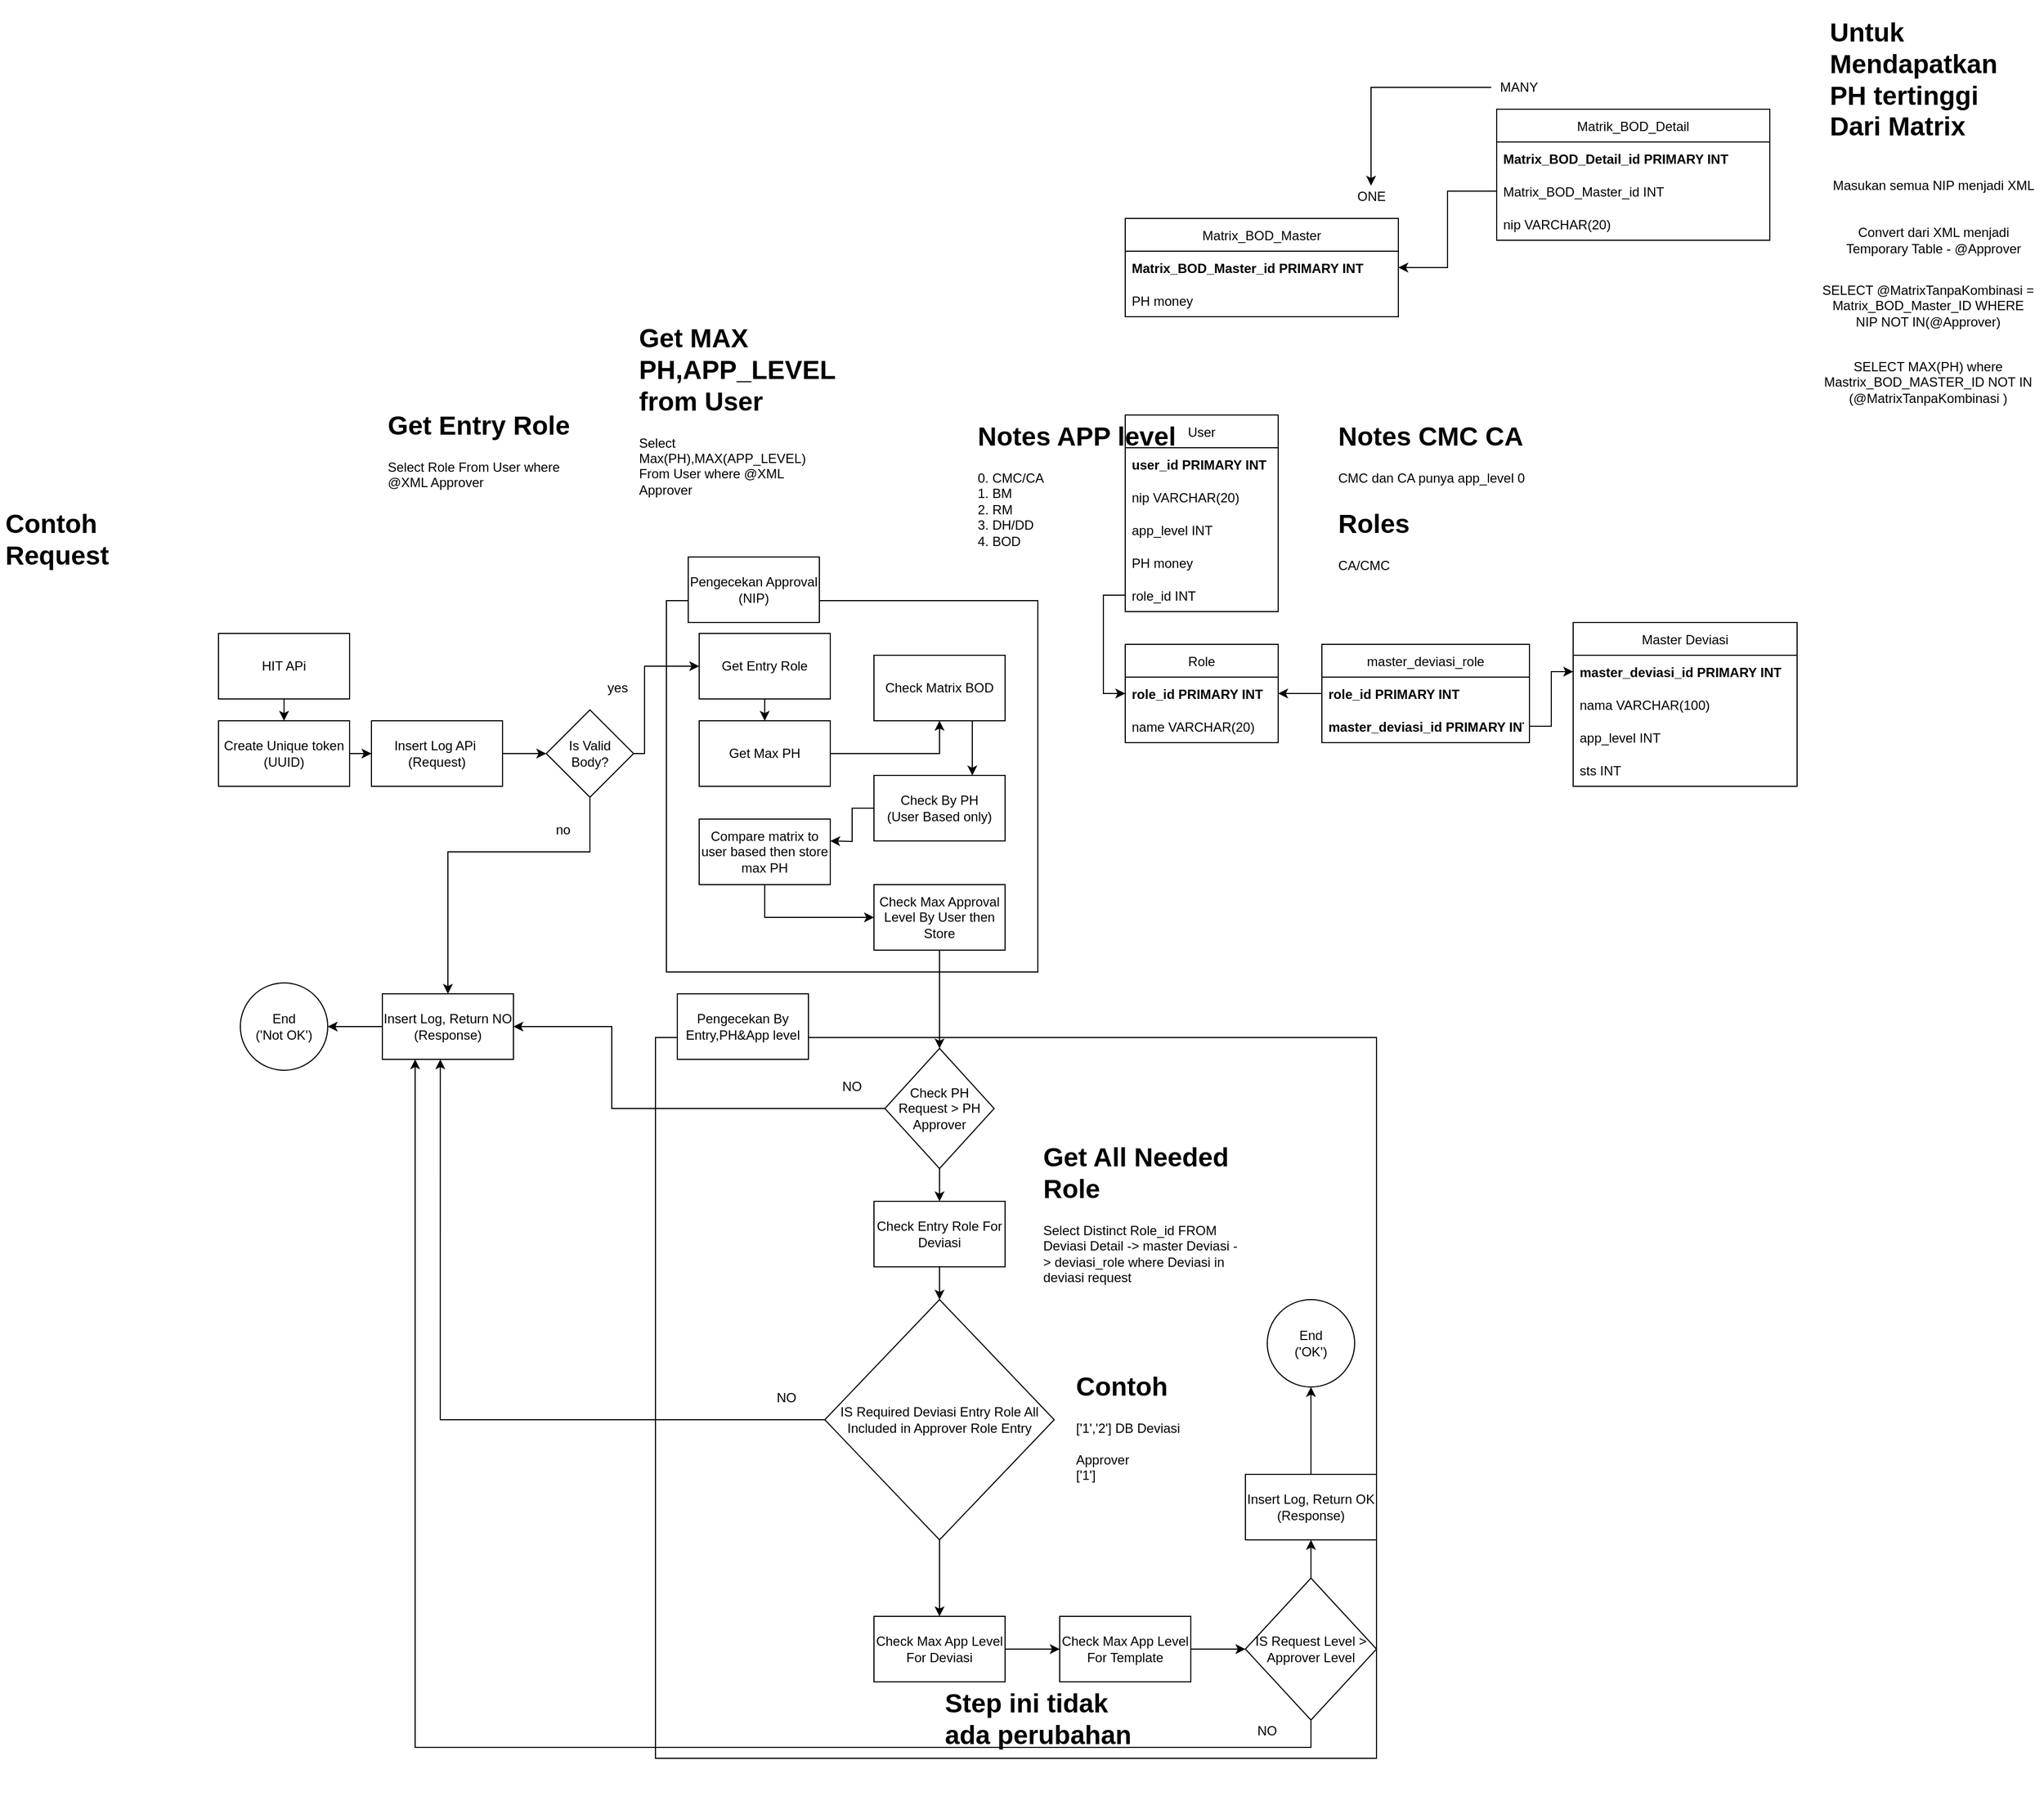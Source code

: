<mxfile version="17.4.0" type="github">
  <diagram id="iiRm37w-VX7AsoGizNBL" name="Page-1">
    <mxGraphModel dx="2272" dy="1932" grid="1" gridSize="10" guides="1" tooltips="1" connect="1" arrows="1" fold="1" page="1" pageScale="1" pageWidth="850" pageHeight="1100" math="0" shadow="0">
      <root>
        <mxCell id="0" />
        <mxCell id="1" parent="0" />
        <mxCell id="pm9xN6t0t-_ZDv9CtfRk-34" value="" style="whiteSpace=wrap;html=1;aspect=fixed;" vertex="1" parent="1">
          <mxGeometry x="450" y="440" width="660" height="660" as="geometry" />
        </mxCell>
        <mxCell id="pm9xN6t0t-_ZDv9CtfRk-31" value="" style="whiteSpace=wrap;html=1;aspect=fixed;" vertex="1" parent="1">
          <mxGeometry x="460" y="40" width="340" height="340" as="geometry" />
        </mxCell>
        <mxCell id="pm9xN6t0t-_ZDv9CtfRk-13" style="edgeStyle=orthogonalEdgeStyle;rounded=0;orthogonalLoop=1;jettySize=auto;html=1;" edge="1" parent="1" source="pm9xN6t0t-_ZDv9CtfRk-1" target="pm9xN6t0t-_ZDv9CtfRk-10">
          <mxGeometry relative="1" as="geometry" />
        </mxCell>
        <mxCell id="pm9xN6t0t-_ZDv9CtfRk-1" value="HIT APi" style="rounded=0;whiteSpace=wrap;html=1;" vertex="1" parent="1">
          <mxGeometry x="50" y="70" width="120" height="60" as="geometry" />
        </mxCell>
        <mxCell id="pm9xN6t0t-_ZDv9CtfRk-9" style="edgeStyle=orthogonalEdgeStyle;rounded=0;orthogonalLoop=1;jettySize=auto;html=1;" edge="1" parent="1" source="pm9xN6t0t-_ZDv9CtfRk-2" target="pm9xN6t0t-_ZDv9CtfRk-3">
          <mxGeometry relative="1" as="geometry" />
        </mxCell>
        <mxCell id="pm9xN6t0t-_ZDv9CtfRk-2" value="Get Entry Role" style="rounded=0;whiteSpace=wrap;html=1;" vertex="1" parent="1">
          <mxGeometry x="490" y="70" width="120" height="60" as="geometry" />
        </mxCell>
        <mxCell id="pm9xN6t0t-_ZDv9CtfRk-5" style="edgeStyle=orthogonalEdgeStyle;rounded=0;orthogonalLoop=1;jettySize=auto;html=1;entryX=0.5;entryY=1;entryDx=0;entryDy=0;" edge="1" parent="1" source="pm9xN6t0t-_ZDv9CtfRk-3" target="pm9xN6t0t-_ZDv9CtfRk-4">
          <mxGeometry relative="1" as="geometry" />
        </mxCell>
        <mxCell id="pm9xN6t0t-_ZDv9CtfRk-3" value="Get Max PH" style="rounded=0;whiteSpace=wrap;html=1;" vertex="1" parent="1">
          <mxGeometry x="490" y="150" width="120" height="60" as="geometry" />
        </mxCell>
        <mxCell id="pm9xN6t0t-_ZDv9CtfRk-8" style="edgeStyle=orthogonalEdgeStyle;rounded=0;orthogonalLoop=1;jettySize=auto;html=1;" edge="1" parent="1" source="pm9xN6t0t-_ZDv9CtfRk-4" target="pm9xN6t0t-_ZDv9CtfRk-6">
          <mxGeometry relative="1" as="geometry">
            <Array as="points">
              <mxPoint x="740" y="180" />
              <mxPoint x="740" y="180" />
            </Array>
          </mxGeometry>
        </mxCell>
        <mxCell id="pm9xN6t0t-_ZDv9CtfRk-4" value="Check Matrix BOD" style="rounded=0;whiteSpace=wrap;html=1;" vertex="1" parent="1">
          <mxGeometry x="650" y="90" width="120" height="60" as="geometry" />
        </mxCell>
        <mxCell id="pm9xN6t0t-_ZDv9CtfRk-26" style="edgeStyle=orthogonalEdgeStyle;rounded=0;orthogonalLoop=1;jettySize=auto;html=1;" edge="1" parent="1" source="pm9xN6t0t-_ZDv9CtfRk-6">
          <mxGeometry relative="1" as="geometry">
            <mxPoint x="610" y="260" as="targetPoint" />
          </mxGeometry>
        </mxCell>
        <mxCell id="pm9xN6t0t-_ZDv9CtfRk-6" value="Check By PH&lt;br&gt;(User Based only)" style="rounded=0;whiteSpace=wrap;html=1;" vertex="1" parent="1">
          <mxGeometry x="650" y="200" width="120" height="60" as="geometry" />
        </mxCell>
        <mxCell id="pm9xN6t0t-_ZDv9CtfRk-12" style="edgeStyle=orthogonalEdgeStyle;rounded=0;orthogonalLoop=1;jettySize=auto;html=1;" edge="1" parent="1" source="pm9xN6t0t-_ZDv9CtfRk-10" target="pm9xN6t0t-_ZDv9CtfRk-11">
          <mxGeometry relative="1" as="geometry" />
        </mxCell>
        <mxCell id="pm9xN6t0t-_ZDv9CtfRk-10" value="Create Unique token&lt;br&gt;(UUID)" style="rounded=0;whiteSpace=wrap;html=1;" vertex="1" parent="1">
          <mxGeometry x="50" y="150" width="120" height="60" as="geometry" />
        </mxCell>
        <mxCell id="pm9xN6t0t-_ZDv9CtfRk-16" style="edgeStyle=orthogonalEdgeStyle;rounded=0;orthogonalLoop=1;jettySize=auto;html=1;" edge="1" parent="1" source="pm9xN6t0t-_ZDv9CtfRk-11" target="pm9xN6t0t-_ZDv9CtfRk-15">
          <mxGeometry relative="1" as="geometry" />
        </mxCell>
        <mxCell id="pm9xN6t0t-_ZDv9CtfRk-11" value="Insert Log APi&amp;nbsp;&lt;br&gt;(Request)" style="rounded=0;whiteSpace=wrap;html=1;" vertex="1" parent="1">
          <mxGeometry x="190" y="150" width="120" height="60" as="geometry" />
        </mxCell>
        <mxCell id="pm9xN6t0t-_ZDv9CtfRk-22" style="edgeStyle=orthogonalEdgeStyle;rounded=0;orthogonalLoop=1;jettySize=auto;html=1;entryX=0.5;entryY=0;entryDx=0;entryDy=0;" edge="1" parent="1" source="pm9xN6t0t-_ZDv9CtfRk-15" target="pm9xN6t0t-_ZDv9CtfRk-20">
          <mxGeometry relative="1" as="geometry">
            <Array as="points">
              <mxPoint x="390" y="270" />
              <mxPoint x="260" y="270" />
            </Array>
          </mxGeometry>
        </mxCell>
        <mxCell id="pm9xN6t0t-_ZDv9CtfRk-24" style="edgeStyle=orthogonalEdgeStyle;rounded=0;orthogonalLoop=1;jettySize=auto;html=1;entryX=0;entryY=0.5;entryDx=0;entryDy=0;" edge="1" parent="1" source="pm9xN6t0t-_ZDv9CtfRk-15" target="pm9xN6t0t-_ZDv9CtfRk-2">
          <mxGeometry relative="1" as="geometry">
            <Array as="points">
              <mxPoint x="440" y="180" />
              <mxPoint x="440" y="100" />
            </Array>
          </mxGeometry>
        </mxCell>
        <mxCell id="pm9xN6t0t-_ZDv9CtfRk-15" value="Is Valid &lt;br&gt;Body?" style="rhombus;whiteSpace=wrap;html=1;" vertex="1" parent="1">
          <mxGeometry x="350" y="140" width="80" height="80" as="geometry" />
        </mxCell>
        <mxCell id="pm9xN6t0t-_ZDv9CtfRk-18" value="yes" style="text;html=1;align=center;verticalAlign=middle;resizable=0;points=[];autosize=1;strokeColor=none;fillColor=none;" vertex="1" parent="1">
          <mxGeometry x="400" y="110" width="30" height="20" as="geometry" />
        </mxCell>
        <mxCell id="pm9xN6t0t-_ZDv9CtfRk-19" value="End&lt;br&gt;(&#39;Not OK&#39;)" style="ellipse;whiteSpace=wrap;html=1;aspect=fixed;" vertex="1" parent="1">
          <mxGeometry x="70" y="390" width="80" height="80" as="geometry" />
        </mxCell>
        <mxCell id="pm9xN6t0t-_ZDv9CtfRk-21" style="edgeStyle=orthogonalEdgeStyle;rounded=0;orthogonalLoop=1;jettySize=auto;html=1;" edge="1" parent="1" source="pm9xN6t0t-_ZDv9CtfRk-20" target="pm9xN6t0t-_ZDv9CtfRk-19">
          <mxGeometry relative="1" as="geometry" />
        </mxCell>
        <mxCell id="pm9xN6t0t-_ZDv9CtfRk-20" value="Insert Log, Return NO (Response)" style="rounded=0;whiteSpace=wrap;html=1;" vertex="1" parent="1">
          <mxGeometry x="200" y="400" width="120" height="60" as="geometry" />
        </mxCell>
        <mxCell id="pm9xN6t0t-_ZDv9CtfRk-23" value="no&lt;br&gt;" style="text;html=1;align=center;verticalAlign=middle;resizable=0;points=[];autosize=1;strokeColor=none;fillColor=none;" vertex="1" parent="1">
          <mxGeometry x="350" y="240" width="30" height="20" as="geometry" />
        </mxCell>
        <mxCell id="pm9xN6t0t-_ZDv9CtfRk-30" style="edgeStyle=orthogonalEdgeStyle;rounded=0;orthogonalLoop=1;jettySize=auto;html=1;" edge="1" parent="1" source="pm9xN6t0t-_ZDv9CtfRk-27" target="pm9xN6t0t-_ZDv9CtfRk-29">
          <mxGeometry relative="1" as="geometry">
            <Array as="points">
              <mxPoint x="550" y="330" />
            </Array>
          </mxGeometry>
        </mxCell>
        <mxCell id="pm9xN6t0t-_ZDv9CtfRk-27" value="Compare matrix to user based then store max PH" style="rounded=0;whiteSpace=wrap;html=1;" vertex="1" parent="1">
          <mxGeometry x="490" y="240" width="120" height="60" as="geometry" />
        </mxCell>
        <mxCell id="pm9xN6t0t-_ZDv9CtfRk-38" style="edgeStyle=orthogonalEdgeStyle;rounded=0;orthogonalLoop=1;jettySize=auto;html=1;" edge="1" parent="1" source="pm9xN6t0t-_ZDv9CtfRk-29" target="pm9xN6t0t-_ZDv9CtfRk-37">
          <mxGeometry relative="1" as="geometry" />
        </mxCell>
        <mxCell id="pm9xN6t0t-_ZDv9CtfRk-29" value="Check Max Approval Level By User then Store" style="rounded=0;whiteSpace=wrap;html=1;" vertex="1" parent="1">
          <mxGeometry x="650" y="300" width="120" height="60" as="geometry" />
        </mxCell>
        <mxCell id="pm9xN6t0t-_ZDv9CtfRk-32" value="Pengecekan Approval (NIP)" style="rounded=0;whiteSpace=wrap;html=1;" vertex="1" parent="1">
          <mxGeometry x="480" width="120" height="60" as="geometry" />
        </mxCell>
        <mxCell id="pm9xN6t0t-_ZDv9CtfRk-35" value="Pengecekan By Entry,PH&amp;amp;App level" style="rounded=0;whiteSpace=wrap;html=1;" vertex="1" parent="1">
          <mxGeometry x="470" y="400" width="120" height="60" as="geometry" />
        </mxCell>
        <mxCell id="pm9xN6t0t-_ZDv9CtfRk-39" style="edgeStyle=orthogonalEdgeStyle;rounded=0;orthogonalLoop=1;jettySize=auto;html=1;" edge="1" parent="1" source="pm9xN6t0t-_ZDv9CtfRk-37" target="pm9xN6t0t-_ZDv9CtfRk-20">
          <mxGeometry relative="1" as="geometry">
            <Array as="points">
              <mxPoint x="410" y="505" />
              <mxPoint x="410" y="430" />
            </Array>
          </mxGeometry>
        </mxCell>
        <mxCell id="pm9xN6t0t-_ZDv9CtfRk-44" style="edgeStyle=orthogonalEdgeStyle;rounded=0;orthogonalLoop=1;jettySize=auto;html=1;" edge="1" parent="1" source="pm9xN6t0t-_ZDv9CtfRk-37" target="pm9xN6t0t-_ZDv9CtfRk-43">
          <mxGeometry relative="1" as="geometry" />
        </mxCell>
        <mxCell id="pm9xN6t0t-_ZDv9CtfRk-37" value="&lt;span&gt;Check PH Request &amp;gt; PH Approver&lt;/span&gt;" style="rhombus;whiteSpace=wrap;html=1;" vertex="1" parent="1">
          <mxGeometry x="660" y="450" width="100" height="110" as="geometry" />
        </mxCell>
        <mxCell id="pm9xN6t0t-_ZDv9CtfRk-40" value="NO" style="text;html=1;strokeColor=none;fillColor=none;align=center;verticalAlign=middle;whiteSpace=wrap;rounded=0;" vertex="1" parent="1">
          <mxGeometry x="600" y="470" width="60" height="30" as="geometry" />
        </mxCell>
        <mxCell id="pm9xN6t0t-_ZDv9CtfRk-46" style="edgeStyle=orthogonalEdgeStyle;rounded=0;orthogonalLoop=1;jettySize=auto;html=1;" edge="1" parent="1" source="pm9xN6t0t-_ZDv9CtfRk-43" target="pm9xN6t0t-_ZDv9CtfRk-45">
          <mxGeometry relative="1" as="geometry" />
        </mxCell>
        <mxCell id="pm9xN6t0t-_ZDv9CtfRk-43" value="Check Entry Role For Deviasi" style="rounded=0;whiteSpace=wrap;html=1;" vertex="1" parent="1">
          <mxGeometry x="650" y="590" width="120" height="60" as="geometry" />
        </mxCell>
        <mxCell id="pm9xN6t0t-_ZDv9CtfRk-47" style="edgeStyle=orthogonalEdgeStyle;rounded=0;orthogonalLoop=1;jettySize=auto;html=1;entryX=0.442;entryY=1;entryDx=0;entryDy=0;entryPerimeter=0;" edge="1" parent="1" source="pm9xN6t0t-_ZDv9CtfRk-45" target="pm9xN6t0t-_ZDv9CtfRk-20">
          <mxGeometry relative="1" as="geometry" />
        </mxCell>
        <mxCell id="pm9xN6t0t-_ZDv9CtfRk-51" style="edgeStyle=orthogonalEdgeStyle;rounded=0;orthogonalLoop=1;jettySize=auto;html=1;" edge="1" parent="1" source="pm9xN6t0t-_ZDv9CtfRk-45" target="pm9xN6t0t-_ZDv9CtfRk-50">
          <mxGeometry relative="1" as="geometry" />
        </mxCell>
        <mxCell id="pm9xN6t0t-_ZDv9CtfRk-45" value="&lt;span&gt;IS Required Deviasi Entry Role All Included in Approver Role Entry&lt;/span&gt;" style="rhombus;whiteSpace=wrap;html=1;" vertex="1" parent="1">
          <mxGeometry x="605" y="680" width="210" height="220" as="geometry" />
        </mxCell>
        <mxCell id="pm9xN6t0t-_ZDv9CtfRk-48" value="NO" style="text;html=1;strokeColor=none;fillColor=none;align=center;verticalAlign=middle;whiteSpace=wrap;rounded=0;" vertex="1" parent="1">
          <mxGeometry x="540" y="755" width="60" height="30" as="geometry" />
        </mxCell>
        <mxCell id="pm9xN6t0t-_ZDv9CtfRk-49" value="&lt;h1&gt;Contoh&lt;/h1&gt;&lt;div&gt;[&#39;1&#39;,&#39;2&#39;] DB Deviasi&lt;/div&gt;&lt;div&gt;&lt;br&gt;&lt;/div&gt;&lt;div&gt;Approver&lt;/div&gt;&lt;div&gt;[&#39;1&#39;]&lt;/div&gt;" style="text;html=1;strokeColor=none;fillColor=none;spacing=5;spacingTop=-20;whiteSpace=wrap;overflow=hidden;rounded=0;" vertex="1" parent="1">
          <mxGeometry x="830" y="740" width="190" height="120" as="geometry" />
        </mxCell>
        <mxCell id="pm9xN6t0t-_ZDv9CtfRk-53" style="edgeStyle=orthogonalEdgeStyle;rounded=0;orthogonalLoop=1;jettySize=auto;html=1;" edge="1" parent="1" source="pm9xN6t0t-_ZDv9CtfRk-50" target="pm9xN6t0t-_ZDv9CtfRk-52">
          <mxGeometry relative="1" as="geometry" />
        </mxCell>
        <mxCell id="pm9xN6t0t-_ZDv9CtfRk-50" value="Check Max App Level For Deviasi" style="rounded=0;whiteSpace=wrap;html=1;" vertex="1" parent="1">
          <mxGeometry x="650" y="970" width="120" height="60" as="geometry" />
        </mxCell>
        <mxCell id="pm9xN6t0t-_ZDv9CtfRk-56" style="edgeStyle=orthogonalEdgeStyle;rounded=0;orthogonalLoop=1;jettySize=auto;html=1;" edge="1" parent="1" source="pm9xN6t0t-_ZDv9CtfRk-52" target="pm9xN6t0t-_ZDv9CtfRk-54">
          <mxGeometry relative="1" as="geometry" />
        </mxCell>
        <mxCell id="pm9xN6t0t-_ZDv9CtfRk-52" value="Check Max App Level For Template" style="rounded=0;whiteSpace=wrap;html=1;" vertex="1" parent="1">
          <mxGeometry x="820" y="970" width="120" height="60" as="geometry" />
        </mxCell>
        <mxCell id="pm9xN6t0t-_ZDv9CtfRk-57" style="edgeStyle=orthogonalEdgeStyle;rounded=0;orthogonalLoop=1;jettySize=auto;html=1;entryX=0.25;entryY=1;entryDx=0;entryDy=0;" edge="1" parent="1" source="pm9xN6t0t-_ZDv9CtfRk-54" target="pm9xN6t0t-_ZDv9CtfRk-20">
          <mxGeometry relative="1" as="geometry">
            <Array as="points">
              <mxPoint x="1050" y="1090" />
              <mxPoint x="230" y="1090" />
            </Array>
          </mxGeometry>
        </mxCell>
        <mxCell id="pm9xN6t0t-_ZDv9CtfRk-60" style="edgeStyle=orthogonalEdgeStyle;rounded=0;orthogonalLoop=1;jettySize=auto;html=1;entryX=0.5;entryY=1;entryDx=0;entryDy=0;" edge="1" parent="1" source="pm9xN6t0t-_ZDv9CtfRk-54" target="pm9xN6t0t-_ZDv9CtfRk-59">
          <mxGeometry relative="1" as="geometry" />
        </mxCell>
        <mxCell id="pm9xN6t0t-_ZDv9CtfRk-54" value="&lt;span&gt;IS Request Level &amp;gt; Approver Level&lt;/span&gt;" style="rhombus;whiteSpace=wrap;html=1;" vertex="1" parent="1">
          <mxGeometry x="990" y="935" width="120" height="130" as="geometry" />
        </mxCell>
        <mxCell id="pm9xN6t0t-_ZDv9CtfRk-58" value="NO" style="text;html=1;strokeColor=none;fillColor=none;align=center;verticalAlign=middle;whiteSpace=wrap;rounded=0;" vertex="1" parent="1">
          <mxGeometry x="980" y="1060" width="60" height="30" as="geometry" />
        </mxCell>
        <mxCell id="pm9xN6t0t-_ZDv9CtfRk-62" style="edgeStyle=orthogonalEdgeStyle;rounded=0;orthogonalLoop=1;jettySize=auto;html=1;" edge="1" parent="1" source="pm9xN6t0t-_ZDv9CtfRk-59" target="pm9xN6t0t-_ZDv9CtfRk-61">
          <mxGeometry relative="1" as="geometry" />
        </mxCell>
        <mxCell id="pm9xN6t0t-_ZDv9CtfRk-59" value="Insert Log, Return OK (Response)" style="rounded=0;whiteSpace=wrap;html=1;" vertex="1" parent="1">
          <mxGeometry x="990" y="840" width="120" height="60" as="geometry" />
        </mxCell>
        <mxCell id="pm9xN6t0t-_ZDv9CtfRk-61" value="End&lt;br&gt;(&#39;OK&#39;)" style="ellipse;whiteSpace=wrap;html=1;aspect=fixed;" vertex="1" parent="1">
          <mxGeometry x="1010" y="680" width="80" height="80" as="geometry" />
        </mxCell>
        <mxCell id="pm9xN6t0t-_ZDv9CtfRk-63" value="User" style="swimlane;fontStyle=0;childLayout=stackLayout;horizontal=1;startSize=30;horizontalStack=0;resizeParent=1;resizeParentMax=0;resizeLast=0;collapsible=1;marginBottom=0;" vertex="1" parent="1">
          <mxGeometry x="880" y="-130" width="140" height="180" as="geometry" />
        </mxCell>
        <mxCell id="pm9xN6t0t-_ZDv9CtfRk-64" value="user_id PRIMARY INT " style="text;strokeColor=none;fillColor=none;align=left;verticalAlign=middle;spacingLeft=4;spacingRight=4;overflow=hidden;points=[[0,0.5],[1,0.5]];portConstraint=eastwest;rotatable=0;fontStyle=1" vertex="1" parent="pm9xN6t0t-_ZDv9CtfRk-63">
          <mxGeometry y="30" width="140" height="30" as="geometry" />
        </mxCell>
        <mxCell id="pm9xN6t0t-_ZDv9CtfRk-65" value="nip VARCHAR(20)" style="text;strokeColor=none;fillColor=none;align=left;verticalAlign=middle;spacingLeft=4;spacingRight=4;overflow=hidden;points=[[0,0.5],[1,0.5]];portConstraint=eastwest;rotatable=0;" vertex="1" parent="pm9xN6t0t-_ZDv9CtfRk-63">
          <mxGeometry y="60" width="140" height="30" as="geometry" />
        </mxCell>
        <mxCell id="pm9xN6t0t-_ZDv9CtfRk-66" value="app_level INT" style="text;strokeColor=none;fillColor=none;align=left;verticalAlign=middle;spacingLeft=4;spacingRight=4;overflow=hidden;points=[[0,0.5],[1,0.5]];portConstraint=eastwest;rotatable=0;" vertex="1" parent="pm9xN6t0t-_ZDv9CtfRk-63">
          <mxGeometry y="90" width="140" height="30" as="geometry" />
        </mxCell>
        <mxCell id="pm9xN6t0t-_ZDv9CtfRk-69" value="PH money" style="text;strokeColor=none;fillColor=none;align=left;verticalAlign=middle;spacingLeft=4;spacingRight=4;overflow=hidden;points=[[0,0.5],[1,0.5]];portConstraint=eastwest;rotatable=0;" vertex="1" parent="pm9xN6t0t-_ZDv9CtfRk-63">
          <mxGeometry y="120" width="140" height="30" as="geometry" />
        </mxCell>
        <mxCell id="pm9xN6t0t-_ZDv9CtfRk-70" value="role_id INT" style="text;strokeColor=none;fillColor=none;align=left;verticalAlign=middle;spacingLeft=4;spacingRight=4;overflow=hidden;points=[[0,0.5],[1,0.5]];portConstraint=eastwest;rotatable=0;" vertex="1" parent="pm9xN6t0t-_ZDv9CtfRk-63">
          <mxGeometry y="150" width="140" height="30" as="geometry" />
        </mxCell>
        <mxCell id="pm9xN6t0t-_ZDv9CtfRk-68" value="&lt;h1&gt;Notes CMC CA&lt;/h1&gt;&lt;div&gt;CMC dan CA punya app_level 0&lt;/div&gt;" style="text;html=1;strokeColor=none;fillColor=none;spacing=5;spacingTop=-20;whiteSpace=wrap;overflow=hidden;rounded=0;" vertex="1" parent="1">
          <mxGeometry x="1070" y="-130" width="190" height="120" as="geometry" />
        </mxCell>
        <mxCell id="pm9xN6t0t-_ZDv9CtfRk-71" value="&lt;h1&gt;Notes APP level&lt;/h1&gt;&lt;div&gt;0. CMC/CA&lt;/div&gt;&lt;div&gt;1. BM&lt;/div&gt;&lt;div&gt;2. RM&lt;/div&gt;&lt;div&gt;3. DH/DD&lt;/div&gt;&lt;div&gt;4. BOD&lt;/div&gt;" style="text;html=1;strokeColor=none;fillColor=none;spacing=5;spacingTop=-20;whiteSpace=wrap;overflow=hidden;rounded=0;" vertex="1" parent="1">
          <mxGeometry x="740" y="-130" width="190" height="150" as="geometry" />
        </mxCell>
        <mxCell id="pm9xN6t0t-_ZDv9CtfRk-72" value="&lt;h1&gt;Roles&lt;/h1&gt;&lt;div&gt;CA/CMC&lt;/div&gt;" style="text;html=1;strokeColor=none;fillColor=none;spacing=5;spacingTop=-20;whiteSpace=wrap;overflow=hidden;rounded=0;" vertex="1" parent="1">
          <mxGeometry x="1070" y="-50" width="190" height="120" as="geometry" />
        </mxCell>
        <mxCell id="pm9xN6t0t-_ZDv9CtfRk-73" value="Role" style="swimlane;fontStyle=0;childLayout=stackLayout;horizontal=1;startSize=30;horizontalStack=0;resizeParent=1;resizeParentMax=0;resizeLast=0;collapsible=1;marginBottom=0;" vertex="1" parent="1">
          <mxGeometry x="880" y="80" width="140" height="90" as="geometry" />
        </mxCell>
        <mxCell id="pm9xN6t0t-_ZDv9CtfRk-74" value="role_id PRIMARY INT " style="text;strokeColor=none;fillColor=none;align=left;verticalAlign=middle;spacingLeft=4;spacingRight=4;overflow=hidden;points=[[0,0.5],[1,0.5]];portConstraint=eastwest;rotatable=0;fontStyle=1" vertex="1" parent="pm9xN6t0t-_ZDv9CtfRk-73">
          <mxGeometry y="30" width="140" height="30" as="geometry" />
        </mxCell>
        <mxCell id="pm9xN6t0t-_ZDv9CtfRk-75" value="name VARCHAR(20)" style="text;strokeColor=none;fillColor=none;align=left;verticalAlign=middle;spacingLeft=4;spacingRight=4;overflow=hidden;points=[[0,0.5],[1,0.5]];portConstraint=eastwest;rotatable=0;" vertex="1" parent="pm9xN6t0t-_ZDv9CtfRk-73">
          <mxGeometry y="60" width="140" height="30" as="geometry" />
        </mxCell>
        <mxCell id="pm9xN6t0t-_ZDv9CtfRk-79" style="edgeStyle=orthogonalEdgeStyle;rounded=0;orthogonalLoop=1;jettySize=auto;html=1;entryX=0;entryY=0.5;entryDx=0;entryDy=0;" edge="1" parent="1" source="pm9xN6t0t-_ZDv9CtfRk-70" target="pm9xN6t0t-_ZDv9CtfRk-74">
          <mxGeometry relative="1" as="geometry" />
        </mxCell>
        <mxCell id="pm9xN6t0t-_ZDv9CtfRk-80" value="Master Deviasi" style="swimlane;fontStyle=0;childLayout=stackLayout;horizontal=1;startSize=30;horizontalStack=0;resizeParent=1;resizeParentMax=0;resizeLast=0;collapsible=1;marginBottom=0;" vertex="1" parent="1">
          <mxGeometry x="1290" y="60" width="205" height="150" as="geometry" />
        </mxCell>
        <mxCell id="pm9xN6t0t-_ZDv9CtfRk-81" value="master_deviasi_id PRIMARY INT " style="text;strokeColor=none;fillColor=none;align=left;verticalAlign=middle;spacingLeft=4;spacingRight=4;overflow=hidden;points=[[0,0.5],[1,0.5]];portConstraint=eastwest;rotatable=0;fontStyle=1" vertex="1" parent="pm9xN6t0t-_ZDv9CtfRk-80">
          <mxGeometry y="30" width="205" height="30" as="geometry" />
        </mxCell>
        <mxCell id="pm9xN6t0t-_ZDv9CtfRk-86" value="nama VARCHAR(100)" style="text;strokeColor=none;fillColor=none;align=left;verticalAlign=middle;spacingLeft=4;spacingRight=4;overflow=hidden;points=[[0,0.5],[1,0.5]];portConstraint=eastwest;rotatable=0;" vertex="1" parent="pm9xN6t0t-_ZDv9CtfRk-80">
          <mxGeometry y="60" width="205" height="30" as="geometry" />
        </mxCell>
        <mxCell id="pm9xN6t0t-_ZDv9CtfRk-87" value="app_level INT" style="text;strokeColor=none;fillColor=none;align=left;verticalAlign=middle;spacingLeft=4;spacingRight=4;overflow=hidden;points=[[0,0.5],[1,0.5]];portConstraint=eastwest;rotatable=0;" vertex="1" parent="pm9xN6t0t-_ZDv9CtfRk-80">
          <mxGeometry y="90" width="205" height="30" as="geometry" />
        </mxCell>
        <mxCell id="pm9xN6t0t-_ZDv9CtfRk-88" value="sts INT" style="text;strokeColor=none;fillColor=none;align=left;verticalAlign=middle;spacingLeft=4;spacingRight=4;overflow=hidden;points=[[0,0.5],[1,0.5]];portConstraint=eastwest;rotatable=0;" vertex="1" parent="pm9xN6t0t-_ZDv9CtfRk-80">
          <mxGeometry y="120" width="205" height="30" as="geometry" />
        </mxCell>
        <mxCell id="pm9xN6t0t-_ZDv9CtfRk-90" value="master_deviasi_role" style="swimlane;fontStyle=0;childLayout=stackLayout;horizontal=1;startSize=30;horizontalStack=0;resizeParent=1;resizeParentMax=0;resizeLast=0;collapsible=1;marginBottom=0;" vertex="1" parent="1">
          <mxGeometry x="1060" y="80" width="190" height="90" as="geometry" />
        </mxCell>
        <mxCell id="pm9xN6t0t-_ZDv9CtfRk-91" value="role_id PRIMARY INT " style="text;strokeColor=none;fillColor=none;align=left;verticalAlign=middle;spacingLeft=4;spacingRight=4;overflow=hidden;points=[[0,0.5],[1,0.5]];portConstraint=eastwest;rotatable=0;fontStyle=1" vertex="1" parent="pm9xN6t0t-_ZDv9CtfRk-90">
          <mxGeometry y="30" width="190" height="30" as="geometry" />
        </mxCell>
        <mxCell id="pm9xN6t0t-_ZDv9CtfRk-92" value="master_deviasi_id PRIMARY INT" style="text;strokeColor=none;fillColor=none;align=left;verticalAlign=middle;spacingLeft=4;spacingRight=4;overflow=hidden;points=[[0,0.5],[1,0.5]];portConstraint=eastwest;rotatable=0;fontStyle=1" vertex="1" parent="pm9xN6t0t-_ZDv9CtfRk-90">
          <mxGeometry y="60" width="190" height="30" as="geometry" />
        </mxCell>
        <mxCell id="pm9xN6t0t-_ZDv9CtfRk-93" style="edgeStyle=orthogonalEdgeStyle;rounded=0;orthogonalLoop=1;jettySize=auto;html=1;" edge="1" parent="1" source="pm9xN6t0t-_ZDv9CtfRk-91" target="pm9xN6t0t-_ZDv9CtfRk-74">
          <mxGeometry relative="1" as="geometry" />
        </mxCell>
        <mxCell id="pm9xN6t0t-_ZDv9CtfRk-94" style="edgeStyle=orthogonalEdgeStyle;rounded=0;orthogonalLoop=1;jettySize=auto;html=1;entryX=0;entryY=0.5;entryDx=0;entryDy=0;" edge="1" parent="1" source="pm9xN6t0t-_ZDv9CtfRk-92" target="pm9xN6t0t-_ZDv9CtfRk-81">
          <mxGeometry relative="1" as="geometry" />
        </mxCell>
        <mxCell id="pm9xN6t0t-_ZDv9CtfRk-95" value="Matrix_BOD_Master" style="swimlane;fontStyle=0;childLayout=stackLayout;horizontal=1;startSize=30;horizontalStack=0;resizeParent=1;resizeParentMax=0;resizeLast=0;collapsible=1;marginBottom=0;" vertex="1" parent="1">
          <mxGeometry x="880" y="-310" width="250" height="90" as="geometry" />
        </mxCell>
        <mxCell id="pm9xN6t0t-_ZDv9CtfRk-96" value="Matrix_BOD_Master_id PRIMARY INT " style="text;strokeColor=none;fillColor=none;align=left;verticalAlign=middle;spacingLeft=4;spacingRight=4;overflow=hidden;points=[[0,0.5],[1,0.5]];portConstraint=eastwest;rotatable=0;fontStyle=1" vertex="1" parent="pm9xN6t0t-_ZDv9CtfRk-95">
          <mxGeometry y="30" width="250" height="30" as="geometry" />
        </mxCell>
        <mxCell id="pm9xN6t0t-_ZDv9CtfRk-99" value="PH money" style="text;strokeColor=none;fillColor=none;align=left;verticalAlign=middle;spacingLeft=4;spacingRight=4;overflow=hidden;points=[[0,0.5],[1,0.5]];portConstraint=eastwest;rotatable=0;" vertex="1" parent="pm9xN6t0t-_ZDv9CtfRk-95">
          <mxGeometry y="60" width="250" height="30" as="geometry" />
        </mxCell>
        <mxCell id="pm9xN6t0t-_ZDv9CtfRk-101" value="Matrik_BOD_Detail" style="swimlane;fontStyle=0;childLayout=stackLayout;horizontal=1;startSize=30;horizontalStack=0;resizeParent=1;resizeParentMax=0;resizeLast=0;collapsible=1;marginBottom=0;" vertex="1" parent="1">
          <mxGeometry x="1220" y="-410" width="250" height="120" as="geometry" />
        </mxCell>
        <mxCell id="pm9xN6t0t-_ZDv9CtfRk-102" value="Matrix_BOD_Detail_id PRIMARY INT " style="text;strokeColor=none;fillColor=none;align=left;verticalAlign=middle;spacingLeft=4;spacingRight=4;overflow=hidden;points=[[0,0.5],[1,0.5]];portConstraint=eastwest;rotatable=0;fontStyle=1" vertex="1" parent="pm9xN6t0t-_ZDv9CtfRk-101">
          <mxGeometry y="30" width="250" height="30" as="geometry" />
        </mxCell>
        <mxCell id="pm9xN6t0t-_ZDv9CtfRk-103" value="Matrix_BOD_Master_id INT" style="text;strokeColor=none;fillColor=none;align=left;verticalAlign=middle;spacingLeft=4;spacingRight=4;overflow=hidden;points=[[0,0.5],[1,0.5]];portConstraint=eastwest;rotatable=0;" vertex="1" parent="pm9xN6t0t-_ZDv9CtfRk-101">
          <mxGeometry y="60" width="250" height="30" as="geometry" />
        </mxCell>
        <mxCell id="pm9xN6t0t-_ZDv9CtfRk-105" value="nip VARCHAR(20)" style="text;strokeColor=none;fillColor=none;align=left;verticalAlign=middle;spacingLeft=4;spacingRight=4;overflow=hidden;points=[[0,0.5],[1,0.5]];portConstraint=eastwest;rotatable=0;" vertex="1" parent="pm9xN6t0t-_ZDv9CtfRk-101">
          <mxGeometry y="90" width="250" height="30" as="geometry" />
        </mxCell>
        <mxCell id="pm9xN6t0t-_ZDv9CtfRk-104" style="edgeStyle=orthogonalEdgeStyle;rounded=0;orthogonalLoop=1;jettySize=auto;html=1;" edge="1" parent="1" source="pm9xN6t0t-_ZDv9CtfRk-103" target="pm9xN6t0t-_ZDv9CtfRk-96">
          <mxGeometry relative="1" as="geometry" />
        </mxCell>
        <mxCell id="pm9xN6t0t-_ZDv9CtfRk-108" style="edgeStyle=orthogonalEdgeStyle;rounded=0;orthogonalLoop=1;jettySize=auto;html=1;" edge="1" parent="1" source="pm9xN6t0t-_ZDv9CtfRk-106" target="pm9xN6t0t-_ZDv9CtfRk-107">
          <mxGeometry relative="1" as="geometry" />
        </mxCell>
        <mxCell id="pm9xN6t0t-_ZDv9CtfRk-106" value="MANY" style="text;html=1;align=center;verticalAlign=middle;resizable=0;points=[];autosize=1;strokeColor=none;fillColor=none;" vertex="1" parent="1">
          <mxGeometry x="1215" y="-440" width="50" height="20" as="geometry" />
        </mxCell>
        <mxCell id="pm9xN6t0t-_ZDv9CtfRk-107" value="ONE" style="text;html=1;align=center;verticalAlign=middle;resizable=0;points=[];autosize=1;strokeColor=none;fillColor=none;" vertex="1" parent="1">
          <mxGeometry x="1085" y="-340" width="40" height="20" as="geometry" />
        </mxCell>
        <mxCell id="pm9xN6t0t-_ZDv9CtfRk-109" value="&lt;h1&gt;Untuk Mendapatkan PH tertinggi Dari Matrix&lt;/h1&gt;" style="text;html=1;strokeColor=none;fillColor=none;spacing=5;spacingTop=-20;whiteSpace=wrap;overflow=hidden;rounded=0;" vertex="1" parent="1">
          <mxGeometry x="1520" y="-500" width="190" height="120" as="geometry" />
        </mxCell>
        <mxCell id="pm9xN6t0t-_ZDv9CtfRk-110" value="Masukan semua NIP menjadi XML" style="text;html=1;strokeColor=none;fillColor=none;align=center;verticalAlign=middle;whiteSpace=wrap;rounded=0;" vertex="1" parent="1">
          <mxGeometry x="1520" y="-360" width="200" height="40" as="geometry" />
        </mxCell>
        <mxCell id="pm9xN6t0t-_ZDv9CtfRk-111" value="Convert dari XML menjadi Temporary Table - @Approver" style="text;html=1;strokeColor=none;fillColor=none;align=center;verticalAlign=middle;whiteSpace=wrap;rounded=0;" vertex="1" parent="1">
          <mxGeometry x="1520" y="-310" width="200" height="40" as="geometry" />
        </mxCell>
        <mxCell id="pm9xN6t0t-_ZDv9CtfRk-112" value="SELECT @MatrixTanpaKombinasi = Matrix_BOD_Master_ID WHERE NIP NOT IN(@Approver)" style="text;html=1;strokeColor=none;fillColor=none;align=center;verticalAlign=middle;whiteSpace=wrap;rounded=0;" vertex="1" parent="1">
          <mxGeometry x="1515" y="-250" width="200" height="40" as="geometry" />
        </mxCell>
        <mxCell id="pm9xN6t0t-_ZDv9CtfRk-113" value="SELECT MAX(PH) where Mastrix_BOD_MASTER_ID NOT IN&lt;br&gt;(@MatrixTanpaKombinasi&amp;nbsp;)" style="text;html=1;strokeColor=none;fillColor=none;align=center;verticalAlign=middle;whiteSpace=wrap;rounded=0;" vertex="1" parent="1">
          <mxGeometry x="1515" y="-180" width="200" height="40" as="geometry" />
        </mxCell>
        <mxCell id="pm9xN6t0t-_ZDv9CtfRk-115" value="&lt;h1&gt;Get Entry Role&lt;/h1&gt;&lt;p&gt;Select Role From User where @XML Approver&lt;/p&gt;" style="text;html=1;strokeColor=none;fillColor=none;spacing=5;spacingTop=-20;whiteSpace=wrap;overflow=hidden;rounded=0;" vertex="1" parent="1">
          <mxGeometry x="200" y="-140" width="190" height="120" as="geometry" />
        </mxCell>
        <mxCell id="pm9xN6t0t-_ZDv9CtfRk-116" value="&lt;h1&gt;Get MAX PH,APP_LEVEL from User&lt;/h1&gt;&lt;p&gt;Select Max(PH),MAX(APP_LEVEL) From User where @XML Approver&lt;/p&gt;" style="text;html=1;strokeColor=none;fillColor=none;spacing=5;spacingTop=-20;whiteSpace=wrap;overflow=hidden;rounded=0;" vertex="1" parent="1">
          <mxGeometry x="430" y="-220" width="190" height="190" as="geometry" />
        </mxCell>
        <mxCell id="pm9xN6t0t-_ZDv9CtfRk-118" value="&lt;h1&gt;Contoh Request&lt;/h1&gt;&lt;p&gt;&lt;br&gt;&lt;/p&gt;" style="text;html=1;strokeColor=none;fillColor=none;spacing=5;spacingTop=-20;whiteSpace=wrap;overflow=hidden;rounded=0;" vertex="1" parent="1">
          <mxGeometry x="-150" y="-50" width="190" height="170" as="geometry" />
        </mxCell>
        <mxCell id="pm9xN6t0t-_ZDv9CtfRk-119" value="&lt;h1&gt;Step ini tidak ada perubahan&lt;/h1&gt;" style="text;html=1;strokeColor=none;fillColor=none;spacing=5;spacingTop=-20;whiteSpace=wrap;overflow=hidden;rounded=0;" vertex="1" parent="1">
          <mxGeometry x="710" y="1030" width="190" height="120" as="geometry" />
        </mxCell>
        <mxCell id="pm9xN6t0t-_ZDv9CtfRk-120" value="&lt;h1&gt;Get All Needed Role&lt;/h1&gt;&lt;p&gt;Select Distinct Role_id FROM Deviasi Detail -&amp;gt; master Deviasi -&amp;gt; deviasi_role where Deviasi in deviasi request&lt;/p&gt;" style="text;html=1;strokeColor=none;fillColor=none;spacing=5;spacingTop=-20;whiteSpace=wrap;overflow=hidden;rounded=0;" vertex="1" parent="1">
          <mxGeometry x="800" y="530" width="190" height="170" as="geometry" />
        </mxCell>
      </root>
    </mxGraphModel>
  </diagram>
</mxfile>
